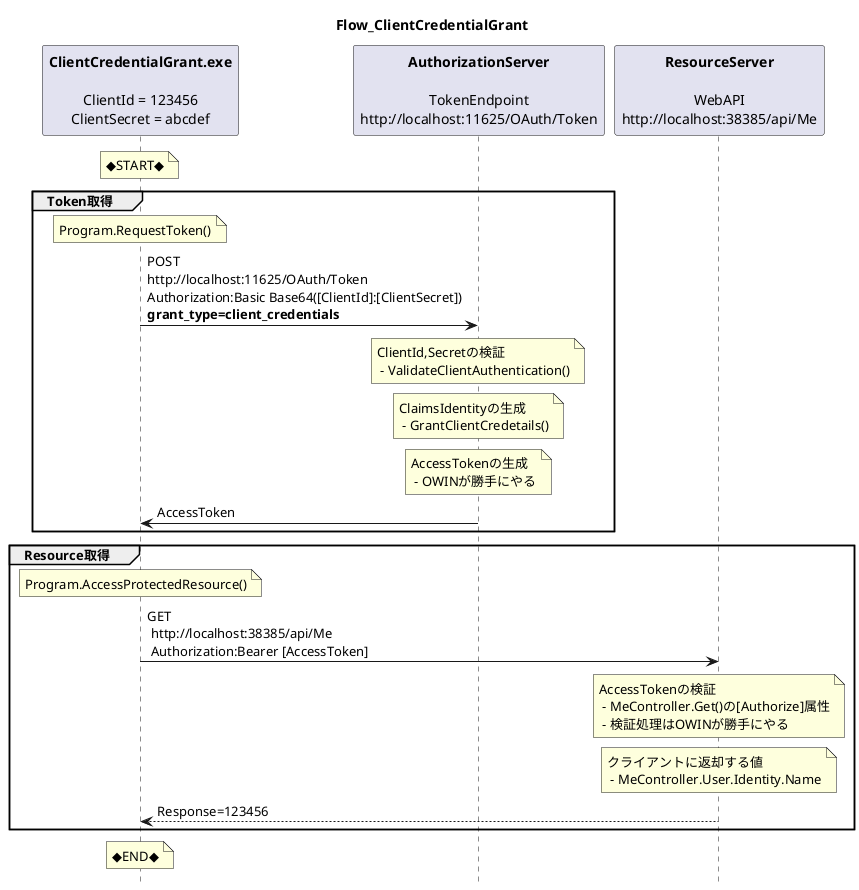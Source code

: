 @startuml
title Flow_ClientCredentialGrant
hide footbox

participant "**ClientCredentialGrant.exe**\n\nClientId = 123456\nClientSecret = abcdef" as ClientCredentialGrant
participant "**AuthorizationServer**\n\nTokenEndpoint\nhttp://localhost:11625/OAuth/Token" as AuthorizationServer
participant "**ResourceServer**\n\nWebAPI\nhttp://localhost:38385/api/Me" as ResourceServer

note over ClientCredentialGrant : ◆START◆
group Token取得
    note over ClientCredentialGrant : Program.RequestToken()

    ClientCredentialGrant -> AuthorizationServer:POST\nhttp://localhost:11625/OAuth/Token\nAuthorization:Basic Base64([ClientId]:[ClientSecret])\n**grant_type=client_credentials**

    note over AuthorizationServer : ClientId,Secretの検証\n - ValidateClientAuthentication()
    note over AuthorizationServer : ClaimsIdentityの生成\n - GrantClientCredetails()
    note over AuthorizationServer : AccessTokenの生成\n - OWINが勝手にやる

    ClientCredentialGrant <- AuthorizationServer: AccessToken
end group

group Resource取得
    note over ClientCredentialGrant : Program.AccessProtectedResource()

    ClientCredentialGrant -> ResourceServer: GET\n http://localhost:38385/api/Me\n Authorization:Bearer [AccessToken]
  
    note over ResourceServer:AccessTokenの検証\n - MeController.Get()の[Authorize]属性\n - 検証処理はOWINが勝手にやる
    note over ResourceServer:クライアントに返却する値\n - MeController.User.Identity.Name

    ClientCredentialGrant <-- ResourceServer: Response=123456
    
end group
note over ClientCredentialGrant : ◆END◆

@enduml
